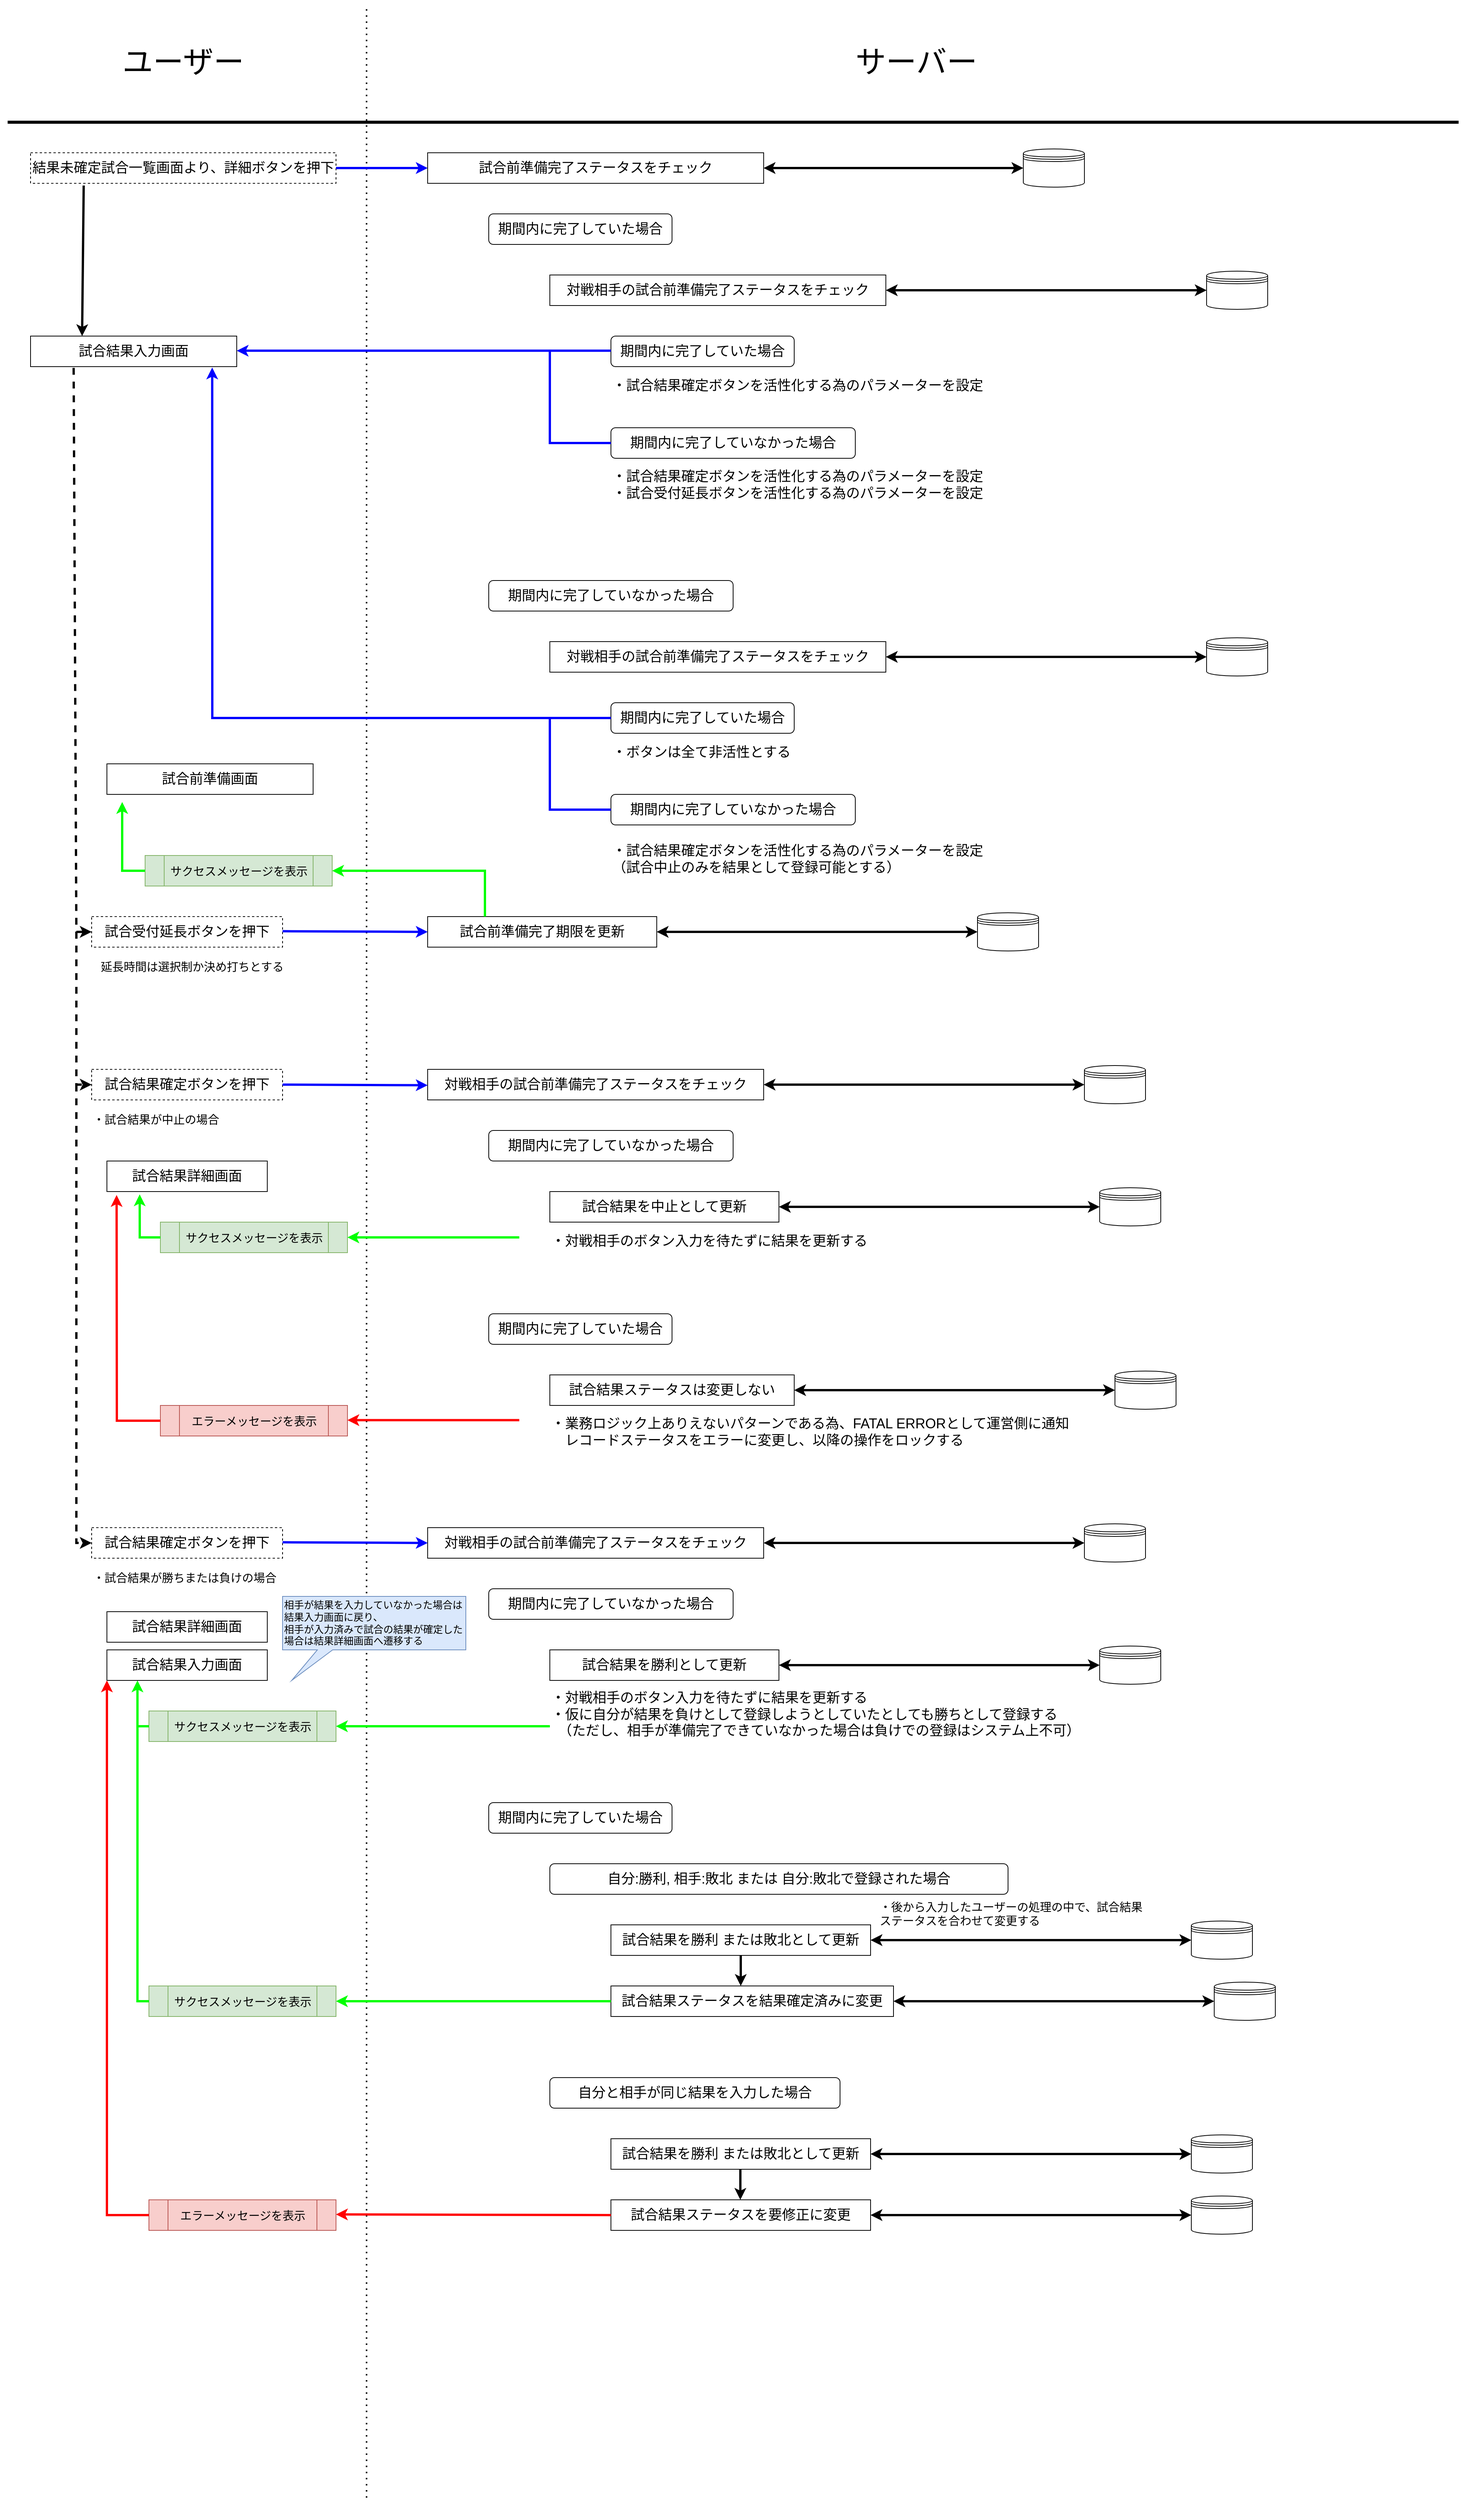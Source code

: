 <mxfile version="20.2.3" type="device"><diagram name="対戦後の結果確定" id="1UEimCJ06rVjTFFncBrc"><mxGraphModel dx="2789" dy="1814" grid="1" gridSize="10" guides="1" tooltips="1" connect="1" arrows="1" fold="1" page="1" pageScale="1" pageWidth="1920" pageHeight="1200" background="none" math="0" shadow="0"><root><mxCell id="irrqL4z2XPsDJClaLvtr-0"/><mxCell id="irrqL4z2XPsDJClaLvtr-1" parent="irrqL4z2XPsDJClaLvtr-0"/><mxCell id="irrqL4z2XPsDJClaLvtr-2" value="" style="endArrow=none;html=1;rounded=0;strokeWidth=4;" parent="irrqL4z2XPsDJClaLvtr-1" edge="1"><mxGeometry width="50" height="50" relative="1" as="geometry"><mxPoint x="10" y="160" as="sourcePoint"/><mxPoint x="1910" y="160" as="targetPoint"/></mxGeometry></mxCell><mxCell id="irrqL4z2XPsDJClaLvtr-3" value="" style="endArrow=none;dashed=1;html=1;dashPattern=1 3;strokeWidth=2;rounded=0;" parent="irrqL4z2XPsDJClaLvtr-1" edge="1"><mxGeometry width="50" height="50" relative="1" as="geometry"><mxPoint x="480" y="3270" as="sourcePoint"/><mxPoint x="480" y="10" as="targetPoint"/></mxGeometry></mxCell><mxCell id="irrqL4z2XPsDJClaLvtr-4" value="ユーザー" style="text;html=1;strokeColor=none;fillColor=none;align=center;verticalAlign=middle;whiteSpace=wrap;rounded=0;fontSize=40;" parent="irrqL4z2XPsDJClaLvtr-1" vertex="1"><mxGeometry width="480" height="160" as="geometry"/></mxCell><mxCell id="irrqL4z2XPsDJClaLvtr-5" value="サーバー" style="text;html=1;strokeColor=none;fillColor=none;align=center;verticalAlign=middle;whiteSpace=wrap;rounded=0;fontSize=40;" parent="irrqL4z2XPsDJClaLvtr-1" vertex="1"><mxGeometry x="480" width="1440" height="160" as="geometry"/></mxCell><mxCell id="_H4MsNo9knVw1HUEr58v-1" value="結果未確定試合一覧画面より、詳細ボタンを押下" style="rounded=0;whiteSpace=wrap;html=1;fontSize=18;dashed=1;" vertex="1" parent="irrqL4z2XPsDJClaLvtr-1"><mxGeometry x="40" y="200" width="400" height="40" as="geometry"/></mxCell><mxCell id="_H4MsNo9knVw1HUEr58v-2" value="" style="endArrow=classic;html=1;rounded=0;fontSize=18;strokeWidth=3;strokeColor=#0000FF;exitX=1;exitY=0.5;exitDx=0;exitDy=0;" edge="1" parent="irrqL4z2XPsDJClaLvtr-1" source="_H4MsNo9knVw1HUEr58v-1"><mxGeometry width="50" height="50" relative="1" as="geometry"><mxPoint x="600" y="410" as="sourcePoint"/><mxPoint x="560" y="220" as="targetPoint"/></mxGeometry></mxCell><mxCell id="_H4MsNo9knVw1HUEr58v-3" value="試合前準備完了ステータスをチェック" style="rounded=0;whiteSpace=wrap;html=1;fontSize=18;" vertex="1" parent="irrqL4z2XPsDJClaLvtr-1"><mxGeometry x="560" y="200" width="440" height="40" as="geometry"/></mxCell><mxCell id="_H4MsNo9knVw1HUEr58v-5" value="期間内に完了していた場合" style="rounded=1;whiteSpace=wrap;html=1;fontSize=18;" vertex="1" parent="irrqL4z2XPsDJClaLvtr-1"><mxGeometry x="640" y="280" width="240" height="40" as="geometry"/></mxCell><mxCell id="_H4MsNo9knVw1HUEr58v-6" value="対戦相手の試合前準備完了ステータスをチェック" style="rounded=0;whiteSpace=wrap;html=1;fontSize=18;" vertex="1" parent="irrqL4z2XPsDJClaLvtr-1"><mxGeometry x="720" y="360" width="440" height="40" as="geometry"/></mxCell><mxCell id="_H4MsNo9knVw1HUEr58v-7" value="期間内に完了していた場合" style="rounded=1;whiteSpace=wrap;html=1;fontSize=18;" vertex="1" parent="irrqL4z2XPsDJClaLvtr-1"><mxGeometry x="800" y="440" width="240" height="40" as="geometry"/></mxCell><mxCell id="_H4MsNo9knVw1HUEr58v-8" value="" style="endArrow=classic;html=1;rounded=0;fontSize=18;strokeColor=#0000FF;strokeWidth=3;" edge="1" parent="irrqL4z2XPsDJClaLvtr-1"><mxGeometry width="50" height="50" relative="1" as="geometry"><mxPoint x="800" y="459.17" as="sourcePoint"/><mxPoint x="310" y="459.17" as="targetPoint"/></mxGeometry></mxCell><mxCell id="_H4MsNo9knVw1HUEr58v-10" value="試合結果入力画面" style="rounded=0;whiteSpace=wrap;html=1;fontSize=18;" vertex="1" parent="irrqL4z2XPsDJClaLvtr-1"><mxGeometry x="40" y="440" width="270" height="40" as="geometry"/></mxCell><mxCell id="_H4MsNo9knVw1HUEr58v-11" value="期間内に完了していなかった場合" style="rounded=1;whiteSpace=wrap;html=1;fontSize=18;" vertex="1" parent="irrqL4z2XPsDJClaLvtr-1"><mxGeometry x="800" y="560" width="320" height="40" as="geometry"/></mxCell><mxCell id="_H4MsNo9knVw1HUEr58v-12" value="・試合結果確定ボタンを活性化する為のパラメーターを設定" style="text;html=1;strokeColor=none;fillColor=none;align=left;verticalAlign=middle;whiteSpace=wrap;rounded=0;fontSize=18;" vertex="1" parent="irrqL4z2XPsDJClaLvtr-1"><mxGeometry x="800" y="490" width="590" height="30" as="geometry"/></mxCell><mxCell id="_H4MsNo9knVw1HUEr58v-13" value="・試合結果確定ボタンを活性化する為のパラメーターを設定&lt;br&gt;・試合受付延長ボタンを活性化する為のパラメーターを設定" style="text;html=1;strokeColor=none;fillColor=none;align=left;verticalAlign=middle;whiteSpace=wrap;rounded=0;fontSize=18;" vertex="1" parent="irrqL4z2XPsDJClaLvtr-1"><mxGeometry x="800" y="620" width="590" height="30" as="geometry"/></mxCell><mxCell id="_H4MsNo9knVw1HUEr58v-15" value="" style="endArrow=none;html=1;rounded=0;fontSize=18;strokeColor=#0000FF;strokeWidth=3;entryX=0;entryY=0.5;entryDx=0;entryDy=0;" edge="1" parent="irrqL4z2XPsDJClaLvtr-1" target="_H4MsNo9knVw1HUEr58v-11"><mxGeometry width="50" height="50" relative="1" as="geometry"><mxPoint x="720" y="460" as="sourcePoint"/><mxPoint x="750" y="650" as="targetPoint"/><Array as="points"><mxPoint x="720" y="580"/></Array></mxGeometry></mxCell><mxCell id="_H4MsNo9knVw1HUEr58v-16" value="試合受付延長ボタンを押下" style="rounded=0;whiteSpace=wrap;html=1;fontSize=18;dashed=1;" vertex="1" parent="irrqL4z2XPsDJClaLvtr-1"><mxGeometry x="120" y="1200" width="250" height="40" as="geometry"/></mxCell><mxCell id="_H4MsNo9knVw1HUEr58v-17" value="" style="endArrow=classic;html=1;rounded=0;fontSize=18;strokeColor=#000000;strokeWidth=3;exitX=0.174;exitY=1.071;exitDx=0;exitDy=0;entryX=0.25;entryY=0;entryDx=0;entryDy=0;exitPerimeter=0;" edge="1" parent="irrqL4z2XPsDJClaLvtr-1" source="_H4MsNo9knVw1HUEr58v-1" target="_H4MsNo9knVw1HUEr58v-10"><mxGeometry width="50" height="50" relative="1" as="geometry"><mxPoint x="680" y="700" as="sourcePoint"/><mxPoint x="730" y="650" as="targetPoint"/></mxGeometry></mxCell><mxCell id="_H4MsNo9knVw1HUEr58v-18" value="試合前準備完了期限を更新" style="rounded=0;whiteSpace=wrap;html=1;fontSize=18;" vertex="1" parent="irrqL4z2XPsDJClaLvtr-1"><mxGeometry x="560" y="1200" width="300" height="40" as="geometry"/></mxCell><mxCell id="_H4MsNo9knVw1HUEr58v-19" value="延長時間は選択制か決め打ちとする" style="text;html=1;strokeColor=none;fillColor=none;align=left;verticalAlign=middle;whiteSpace=wrap;rounded=0;fontSize=15;" vertex="1" parent="irrqL4z2XPsDJClaLvtr-1"><mxGeometry x="130" y="1250" width="250" height="30" as="geometry"/></mxCell><mxCell id="_H4MsNo9knVw1HUEr58v-20" value="" style="endArrow=classic;html=1;rounded=0;fontSize=18;strokeWidth=3;strokeColor=#0000FF;exitX=1;exitY=0.5;exitDx=0;exitDy=0;entryX=0;entryY=0.5;entryDx=0;entryDy=0;" edge="1" parent="irrqL4z2XPsDJClaLvtr-1" target="_H4MsNo9knVw1HUEr58v-18"><mxGeometry width="50" height="50" relative="1" as="geometry"><mxPoint x="370" y="1219.17" as="sourcePoint"/><mxPoint x="490" y="1219.17" as="targetPoint"/></mxGeometry></mxCell><mxCell id="_H4MsNo9knVw1HUEr58v-21" value="期間内に完了していなかった場合" style="rounded=1;whiteSpace=wrap;html=1;fontSize=18;" vertex="1" parent="irrqL4z2XPsDJClaLvtr-1"><mxGeometry x="640" y="760" width="320" height="40" as="geometry"/></mxCell><mxCell id="_H4MsNo9knVw1HUEr58v-22" value="対戦相手の試合前準備完了ステータスをチェック" style="rounded=0;whiteSpace=wrap;html=1;fontSize=18;" vertex="1" parent="irrqL4z2XPsDJClaLvtr-1"><mxGeometry x="720" y="840" width="440" height="40" as="geometry"/></mxCell><mxCell id="_H4MsNo9knVw1HUEr58v-23" value="期間内に完了していた場合" style="rounded=1;whiteSpace=wrap;html=1;fontSize=18;" vertex="1" parent="irrqL4z2XPsDJClaLvtr-1"><mxGeometry x="800" y="920" width="240" height="40" as="geometry"/></mxCell><mxCell id="_H4MsNo9knVw1HUEr58v-24" value="期間内に完了していなかった場合" style="rounded=1;whiteSpace=wrap;html=1;fontSize=18;" vertex="1" parent="irrqL4z2XPsDJClaLvtr-1"><mxGeometry x="800" y="1040" width="320" height="40" as="geometry"/></mxCell><mxCell id="_H4MsNo9knVw1HUEr58v-25" value="" style="endArrow=none;html=1;rounded=0;fontSize=18;strokeColor=#0000FF;strokeWidth=3;entryX=0;entryY=0.5;entryDx=0;entryDy=0;" edge="1" parent="irrqL4z2XPsDJClaLvtr-1" target="_H4MsNo9knVw1HUEr58v-24"><mxGeometry width="50" height="50" relative="1" as="geometry"><mxPoint x="720" y="940" as="sourcePoint"/><mxPoint x="750" y="1130" as="targetPoint"/><Array as="points"><mxPoint x="720" y="1060"/></Array></mxGeometry></mxCell><mxCell id="_H4MsNo9knVw1HUEr58v-26" value="" style="endArrow=classic;html=1;rounded=0;fontSize=15;strokeColor=#0000FF;strokeWidth=3;exitX=0;exitY=0.5;exitDx=0;exitDy=0;entryX=0.881;entryY=1.029;entryDx=0;entryDy=0;entryPerimeter=0;" edge="1" parent="irrqL4z2XPsDJClaLvtr-1" source="_H4MsNo9knVw1HUEr58v-23" target="_H4MsNo9knVw1HUEr58v-10"><mxGeometry width="50" height="50" relative="1" as="geometry"><mxPoint x="680" y="800" as="sourcePoint"/><mxPoint x="730" y="750" as="targetPoint"/><Array as="points"><mxPoint x="278" y="940"/></Array></mxGeometry></mxCell><mxCell id="_H4MsNo9knVw1HUEr58v-27" value="・ボタンは全て非活性とする" style="text;html=1;strokeColor=none;fillColor=none;align=left;verticalAlign=middle;whiteSpace=wrap;rounded=0;fontSize=18;" vertex="1" parent="irrqL4z2XPsDJClaLvtr-1"><mxGeometry x="800" y="970" width="590" height="30" as="geometry"/></mxCell><mxCell id="_H4MsNo9knVw1HUEr58v-28" value="・試合結果確定ボタンを活性化する為のパラメーターを設定&lt;br&gt;（試合中止のみを結果として登録可能とする）" style="text;html=1;strokeColor=none;fillColor=none;align=left;verticalAlign=middle;whiteSpace=wrap;rounded=0;fontSize=18;" vertex="1" parent="irrqL4z2XPsDJClaLvtr-1"><mxGeometry x="800" y="1110" width="590" height="30" as="geometry"/></mxCell><mxCell id="_H4MsNo9knVw1HUEr58v-29" value="" style="endArrow=classic;html=1;rounded=0;fontSize=15;strokeColor=#000000;strokeWidth=3;dashed=1;entryX=0;entryY=0.5;entryDx=0;entryDy=0;exitX=0.209;exitY=1.042;exitDx=0;exitDy=0;exitPerimeter=0;" edge="1" parent="irrqL4z2XPsDJClaLvtr-1" source="_H4MsNo9knVw1HUEr58v-10" target="_H4MsNo9knVw1HUEr58v-16"><mxGeometry width="50" height="50" relative="1" as="geometry"><mxPoint x="80" y="480" as="sourcePoint"/><mxPoint x="80" y="1200" as="targetPoint"/><Array as="points"><mxPoint x="100" y="1220"/></Array></mxGeometry></mxCell><mxCell id="_H4MsNo9knVw1HUEr58v-31" value="サクセスメッセージを表示" style="shape=process;whiteSpace=wrap;html=1;backgroundOutline=1;fontSize=15;fillColor=#d5e8d4;strokeColor=#82b366;" vertex="1" parent="irrqL4z2XPsDJClaLvtr-1"><mxGeometry x="190" y="1120" width="245" height="40" as="geometry"/></mxCell><mxCell id="_H4MsNo9knVw1HUEr58v-32" value="" style="endArrow=classic;html=1;rounded=0;fontSize=15;strokeColor=#00FF00;strokeWidth=3;exitX=0.25;exitY=0;exitDx=0;exitDy=0;entryX=1;entryY=0.5;entryDx=0;entryDy=0;" edge="1" parent="irrqL4z2XPsDJClaLvtr-1" source="_H4MsNo9knVw1HUEr58v-18" target="_H4MsNo9knVw1HUEr58v-31"><mxGeometry width="50" height="50" relative="1" as="geometry"><mxPoint x="560" y="1090" as="sourcePoint"/><mxPoint x="610" y="1040" as="targetPoint"/><Array as="points"><mxPoint x="635" y="1140"/></Array></mxGeometry></mxCell><mxCell id="_H4MsNo9knVw1HUEr58v-33" value="" style="endArrow=classic;html=1;rounded=0;fontSize=15;strokeColor=#00FF00;strokeWidth=3;exitX=0;exitY=0.5;exitDx=0;exitDy=0;" edge="1" parent="irrqL4z2XPsDJClaLvtr-1" source="_H4MsNo9knVw1HUEr58v-31"><mxGeometry width="50" height="50" relative="1" as="geometry"><mxPoint x="440" y="1030" as="sourcePoint"/><mxPoint x="160" y="1050" as="targetPoint"/><Array as="points"><mxPoint x="160" y="1140"/></Array></mxGeometry></mxCell><mxCell id="_H4MsNo9knVw1HUEr58v-34" value="試合前準備画面" style="rounded=0;whiteSpace=wrap;html=1;fontSize=18;" vertex="1" parent="irrqL4z2XPsDJClaLvtr-1"><mxGeometry x="140" y="1000" width="270" height="40" as="geometry"/></mxCell><mxCell id="_H4MsNo9knVw1HUEr58v-35" value="試合結果確定ボタンを押下" style="rounded=0;whiteSpace=wrap;html=1;fontSize=18;dashed=1;" vertex="1" parent="irrqL4z2XPsDJClaLvtr-1"><mxGeometry x="120" y="1400" width="250" height="40" as="geometry"/></mxCell><mxCell id="_H4MsNo9knVw1HUEr58v-37" value="・試合結果が中止の場合" style="text;html=1;strokeColor=none;fillColor=none;align=left;verticalAlign=middle;whiteSpace=wrap;rounded=0;fontSize=15;" vertex="1" parent="irrqL4z2XPsDJClaLvtr-1"><mxGeometry x="120" y="1450" width="290" height="30" as="geometry"/></mxCell><mxCell id="_H4MsNo9knVw1HUEr58v-38" value="対戦相手の試合前準備完了ステータスをチェック" style="rounded=0;whiteSpace=wrap;html=1;fontSize=18;" vertex="1" parent="irrqL4z2XPsDJClaLvtr-1"><mxGeometry x="560" y="1400" width="440" height="40" as="geometry"/></mxCell><mxCell id="_H4MsNo9knVw1HUEr58v-39" value="期間内に完了していなかった場合" style="rounded=1;whiteSpace=wrap;html=1;fontSize=18;" vertex="1" parent="irrqL4z2XPsDJClaLvtr-1"><mxGeometry x="640" y="1480" width="320" height="40" as="geometry"/></mxCell><mxCell id="_H4MsNo9knVw1HUEr58v-40" value="試合結果を中止として更新" style="rounded=0;whiteSpace=wrap;html=1;fontSize=18;" vertex="1" parent="irrqL4z2XPsDJClaLvtr-1"><mxGeometry x="720" y="1560" width="300" height="40" as="geometry"/></mxCell><mxCell id="_H4MsNo9knVw1HUEr58v-41" value="・対戦相手のボタン入力を待たずに結果を更新する" style="text;html=1;strokeColor=none;fillColor=none;align=left;verticalAlign=middle;whiteSpace=wrap;rounded=0;fontSize=18;" vertex="1" parent="irrqL4z2XPsDJClaLvtr-1"><mxGeometry x="720" y="1610" width="440" height="30" as="geometry"/></mxCell><mxCell id="_H4MsNo9knVw1HUEr58v-42" value="期間内に完了していた場合" style="rounded=1;whiteSpace=wrap;html=1;fontSize=18;" vertex="1" parent="irrqL4z2XPsDJClaLvtr-1"><mxGeometry x="640" y="1720" width="240" height="40" as="geometry"/></mxCell><mxCell id="_H4MsNo9knVw1HUEr58v-43" value="試合結果ステータスは変更しない" style="rounded=0;whiteSpace=wrap;html=1;fontSize=18;" vertex="1" parent="irrqL4z2XPsDJClaLvtr-1"><mxGeometry x="720" y="1800" width="320" height="40" as="geometry"/></mxCell><mxCell id="_H4MsNo9knVw1HUEr58v-44" value="・業務ロジック上ありえないパターンである為、FATAL ERRORとして運営側に通知&lt;br&gt;　レコードステータスをエラーに変更し、以降の操作をロックする" style="text;html=1;strokeColor=none;fillColor=none;align=left;verticalAlign=middle;whiteSpace=wrap;rounded=0;fontSize=18;" vertex="1" parent="irrqL4z2XPsDJClaLvtr-1"><mxGeometry x="720" y="1860" width="830" height="30" as="geometry"/></mxCell><mxCell id="_H4MsNo9knVw1HUEr58v-46" value="サクセスメッセージを表示" style="shape=process;whiteSpace=wrap;html=1;backgroundOutline=1;fontSize=15;fillColor=#d5e8d4;strokeColor=#82b366;" vertex="1" parent="irrqL4z2XPsDJClaLvtr-1"><mxGeometry x="210" y="1600" width="245" height="40" as="geometry"/></mxCell><mxCell id="_H4MsNo9knVw1HUEr58v-47" value="" style="endArrow=classic;html=1;rounded=0;fontSize=15;strokeColor=#00FF00;strokeWidth=3;entryX=1;entryY=0.5;entryDx=0;entryDy=0;" edge="1" parent="irrqL4z2XPsDJClaLvtr-1" target="_H4MsNo9knVw1HUEr58v-46"><mxGeometry width="50" height="50" relative="1" as="geometry"><mxPoint x="680" y="1620" as="sourcePoint"/><mxPoint x="610" y="1715" as="targetPoint"/></mxGeometry></mxCell><mxCell id="_H4MsNo9knVw1HUEr58v-48" value="" style="endArrow=classic;html=1;rounded=0;fontSize=15;strokeColor=#00FF00;strokeWidth=3;exitX=0;exitY=0.5;exitDx=0;exitDy=0;entryX=0.159;entryY=1.092;entryDx=0;entryDy=0;entryPerimeter=0;" edge="1" parent="irrqL4z2XPsDJClaLvtr-1" source="_H4MsNo9knVw1HUEr58v-46"><mxGeometry width="50" height="50" relative="1" as="geometry"><mxPoint x="390" y="1500" as="sourcePoint"/><mxPoint x="182.93" y="1563.68" as="targetPoint"/><Array as="points"><mxPoint x="183" y="1620"/></Array></mxGeometry></mxCell><mxCell id="_H4MsNo9knVw1HUEr58v-49" value="" style="endArrow=classic;html=1;rounded=0;fontSize=18;strokeWidth=3;strokeColor=#0000FF;exitX=1;exitY=0.5;exitDx=0;exitDy=0;entryX=0;entryY=0.5;entryDx=0;entryDy=0;" edge="1" parent="irrqL4z2XPsDJClaLvtr-1"><mxGeometry width="50" height="50" relative="1" as="geometry"><mxPoint x="370" y="1420" as="sourcePoint"/><mxPoint x="560.0" y="1420.83" as="targetPoint"/></mxGeometry></mxCell><mxCell id="_H4MsNo9knVw1HUEr58v-50" value="エラーメッセージを表示" style="shape=process;whiteSpace=wrap;html=1;backgroundOutline=1;fontSize=15;fillColor=#f8cecc;strokeColor=#b85450;" vertex="1" parent="irrqL4z2XPsDJClaLvtr-1"><mxGeometry x="210" y="1840" width="245" height="40" as="geometry"/></mxCell><mxCell id="_H4MsNo9knVw1HUEr58v-52" value="" style="endArrow=classic;html=1;rounded=0;fontSize=15;strokeColor=#FF0000;strokeWidth=3;entryX=1;entryY=0.5;entryDx=0;entryDy=0;" edge="1" parent="irrqL4z2XPsDJClaLvtr-1"><mxGeometry width="50" height="50" relative="1" as="geometry"><mxPoint x="680" y="1859.23" as="sourcePoint"/><mxPoint x="455.0" y="1859.23" as="targetPoint"/></mxGeometry></mxCell><mxCell id="_H4MsNo9knVw1HUEr58v-53" value="" style="endArrow=classic;html=1;rounded=0;fontSize=15;strokeColor=#FF0000;strokeWidth=3;exitX=0;exitY=0.5;exitDx=0;exitDy=0;entryX=0.047;entryY=1.113;entryDx=0;entryDy=0;entryPerimeter=0;" edge="1" parent="irrqL4z2XPsDJClaLvtr-1" source="_H4MsNo9knVw1HUEr58v-50"><mxGeometry width="50" height="50" relative="1" as="geometry"><mxPoint x="490" y="1590" as="sourcePoint"/><mxPoint x="152.69" y="1564.52" as="targetPoint"/><Array as="points"><mxPoint x="153" y="1860"/></Array></mxGeometry></mxCell><mxCell id="_H4MsNo9knVw1HUEr58v-54" value="" style="endArrow=classic;html=1;rounded=0;fontSize=15;strokeColor=#000000;strokeWidth=3;entryX=0;entryY=0.5;entryDx=0;entryDy=0;dashed=1;" edge="1" parent="irrqL4z2XPsDJClaLvtr-1" target="_H4MsNo9knVw1HUEr58v-35"><mxGeometry width="50" height="50" relative="1" as="geometry"><mxPoint x="100" y="1220" as="sourcePoint"/><mxPoint x="520" y="1270" as="targetPoint"/><Array as="points"><mxPoint x="100" y="1420"/></Array></mxGeometry></mxCell><mxCell id="_H4MsNo9knVw1HUEr58v-55" value="試合結果確定ボタンを押下" style="rounded=0;whiteSpace=wrap;html=1;fontSize=18;dashed=1;" vertex="1" parent="irrqL4z2XPsDJClaLvtr-1"><mxGeometry x="120" y="2000" width="250" height="40" as="geometry"/></mxCell><mxCell id="_H4MsNo9knVw1HUEr58v-56" value="" style="endArrow=classic;html=1;rounded=0;dashed=1;fontSize=15;strokeColor=#000000;strokeWidth=3;entryX=0;entryY=0.5;entryDx=0;entryDy=0;" edge="1" parent="irrqL4z2XPsDJClaLvtr-1" target="_H4MsNo9knVw1HUEr58v-55"><mxGeometry width="50" height="50" relative="1" as="geometry"><mxPoint x="100" y="1420" as="sourcePoint"/><mxPoint x="570" y="1670" as="targetPoint"/><Array as="points"><mxPoint x="100" y="2020"/></Array></mxGeometry></mxCell><mxCell id="_H4MsNo9knVw1HUEr58v-57" value="・試合結果が勝ちまたは負けの場合" style="text;html=1;strokeColor=none;fillColor=none;align=left;verticalAlign=middle;whiteSpace=wrap;rounded=0;fontSize=15;" vertex="1" parent="irrqL4z2XPsDJClaLvtr-1"><mxGeometry x="120" y="2050" width="290" height="30" as="geometry"/></mxCell><mxCell id="_H4MsNo9knVw1HUEr58v-58" value="" style="endArrow=classic;html=1;rounded=0;fontSize=18;strokeWidth=3;strokeColor=#0000FF;exitX=1;exitY=0.5;exitDx=0;exitDy=0;entryX=0;entryY=0.5;entryDx=0;entryDy=0;" edge="1" parent="irrqL4z2XPsDJClaLvtr-1"><mxGeometry width="50" height="50" relative="1" as="geometry"><mxPoint x="370" y="2019.17" as="sourcePoint"/><mxPoint x="560.0" y="2020" as="targetPoint"/></mxGeometry></mxCell><mxCell id="_H4MsNo9knVw1HUEr58v-59" value="対戦相手の試合前準備完了ステータスをチェック" style="rounded=0;whiteSpace=wrap;html=1;fontSize=18;" vertex="1" parent="irrqL4z2XPsDJClaLvtr-1"><mxGeometry x="560" y="2000" width="440" height="40" as="geometry"/></mxCell><mxCell id="_H4MsNo9knVw1HUEr58v-60" value="期間内に完了していなかった場合" style="rounded=1;whiteSpace=wrap;html=1;fontSize=18;" vertex="1" parent="irrqL4z2XPsDJClaLvtr-1"><mxGeometry x="640" y="2080" width="320" height="40" as="geometry"/></mxCell><mxCell id="_H4MsNo9knVw1HUEr58v-61" value="試合結果を勝利として更新" style="rounded=0;whiteSpace=wrap;html=1;fontSize=18;" vertex="1" parent="irrqL4z2XPsDJClaLvtr-1"><mxGeometry x="720" y="2160" width="300" height="40" as="geometry"/></mxCell><mxCell id="_H4MsNo9knVw1HUEr58v-62" value="・対戦相手のボタン入力を待たずに結果を更新する&lt;br&gt;・仮に自分が結果を負けとして登録しようとしていたとしても勝ちとして登録する&lt;br&gt;　（ただし、相手が準備完了できていなかった場合は負けでの登録はシステム上不可）" style="text;html=1;strokeColor=none;fillColor=none;align=left;verticalAlign=middle;whiteSpace=wrap;rounded=0;fontSize=18;" vertex="1" parent="irrqL4z2XPsDJClaLvtr-1"><mxGeometry x="720" y="2230" width="740" height="30" as="geometry"/></mxCell><mxCell id="_H4MsNo9knVw1HUEr58v-63" value="期間内に完了していた場合" style="rounded=1;whiteSpace=wrap;html=1;fontSize=18;" vertex="1" parent="irrqL4z2XPsDJClaLvtr-1"><mxGeometry x="640" y="2360" width="240" height="40" as="geometry"/></mxCell><mxCell id="_H4MsNo9knVw1HUEr58v-64" value="試合結果詳細画面" style="rounded=0;whiteSpace=wrap;html=1;fontSize=18;" vertex="1" parent="irrqL4z2XPsDJClaLvtr-1"><mxGeometry x="140" y="2110" width="210" height="40" as="geometry"/></mxCell><mxCell id="_H4MsNo9knVw1HUEr58v-65" value="サクセスメッセージを表示" style="shape=process;whiteSpace=wrap;html=1;backgroundOutline=1;fontSize=15;fillColor=#d5e8d4;strokeColor=#82b366;" vertex="1" parent="irrqL4z2XPsDJClaLvtr-1"><mxGeometry x="195" y="2240" width="245" height="40" as="geometry"/></mxCell><mxCell id="_H4MsNo9knVw1HUEr58v-66" value="" style="endArrow=classic;html=1;rounded=0;fontSize=15;strokeColor=#00FF00;strokeWidth=3;entryX=1;entryY=0.5;entryDx=0;entryDy=0;exitX=0;exitY=1;exitDx=0;exitDy=0;" edge="1" parent="irrqL4z2XPsDJClaLvtr-1" target="_H4MsNo9knVw1HUEr58v-65" source="_H4MsNo9knVw1HUEr58v-62"><mxGeometry width="50" height="50" relative="1" as="geometry"><mxPoint x="720" y="2266" as="sourcePoint"/><mxPoint x="667.07" y="2361.32" as="targetPoint"/></mxGeometry></mxCell><mxCell id="_H4MsNo9knVw1HUEr58v-68" value="" style="endArrow=classic;html=1;rounded=0;fontSize=15;strokeColor=#00FF00;strokeWidth=3;exitX=0;exitY=0.5;exitDx=0;exitDy=0;" edge="1" parent="irrqL4z2XPsDJClaLvtr-1" source="_H4MsNo9knVw1HUEr58v-65"><mxGeometry width="50" height="50" relative="1" as="geometry"><mxPoint x="440" y="2230" as="sourcePoint"/><mxPoint x="180" y="2200" as="targetPoint"/><Array as="points"><mxPoint x="180" y="2260"/></Array></mxGeometry></mxCell><mxCell id="_H4MsNo9knVw1HUEr58v-69" value="試合結果詳細画面" style="rounded=0;whiteSpace=wrap;html=1;fontSize=18;" vertex="1" parent="irrqL4z2XPsDJClaLvtr-1"><mxGeometry x="140" y="1520" width="210" height="40" as="geometry"/></mxCell><mxCell id="_H4MsNo9knVw1HUEr58v-70" value="自分:勝利, 相手:敗北 または 自分:敗北で登録された場合" style="rounded=1;whiteSpace=wrap;html=1;fontSize=18;" vertex="1" parent="irrqL4z2XPsDJClaLvtr-1"><mxGeometry x="720" y="2440" width="600" height="40" as="geometry"/></mxCell><mxCell id="_H4MsNo9knVw1HUEr58v-71" value="試合結果を勝利 または敗北として更新" style="rounded=0;whiteSpace=wrap;html=1;fontSize=18;" vertex="1" parent="irrqL4z2XPsDJClaLvtr-1"><mxGeometry x="800" y="2520" width="340" height="40" as="geometry"/></mxCell><mxCell id="_H4MsNo9knVw1HUEr58v-72" value="試合結果ステータスを結果確定済みに変更" style="rounded=0;whiteSpace=wrap;html=1;fontSize=18;" vertex="1" parent="irrqL4z2XPsDJClaLvtr-1"><mxGeometry x="800" y="2600" width="370" height="40" as="geometry"/></mxCell><mxCell id="_H4MsNo9knVw1HUEr58v-73" value="・後から入力したユーザーの処理の中で、試合結果ステータスを合わせて変更する" style="text;html=1;strokeColor=none;fillColor=none;align=left;verticalAlign=middle;whiteSpace=wrap;rounded=0;fontSize=15;" vertex="1" parent="irrqL4z2XPsDJClaLvtr-1"><mxGeometry x="1150" y="2490" width="360" height="30" as="geometry"/></mxCell><mxCell id="_H4MsNo9knVw1HUEr58v-74" value="" style="endArrow=classic;html=1;rounded=0;fontSize=15;strokeColor=#000000;strokeWidth=3;exitX=0.5;exitY=1;exitDx=0;exitDy=0;" edge="1" parent="irrqL4z2XPsDJClaLvtr-1" source="_H4MsNo9knVw1HUEr58v-71"><mxGeometry width="50" height="50" relative="1" as="geometry"><mxPoint x="950" y="2620" as="sourcePoint"/><mxPoint x="970" y="2600" as="targetPoint"/></mxGeometry></mxCell><mxCell id="_H4MsNo9knVw1HUEr58v-75" value="サクセスメッセージを表示" style="shape=process;whiteSpace=wrap;html=1;backgroundOutline=1;fontSize=15;fillColor=#d5e8d4;strokeColor=#82b366;" vertex="1" parent="irrqL4z2XPsDJClaLvtr-1"><mxGeometry x="195" y="2600" width="245" height="40" as="geometry"/></mxCell><mxCell id="_H4MsNo9knVw1HUEr58v-76" value="" style="endArrow=classic;html=1;rounded=0;fontSize=15;strokeColor=#00FF00;strokeWidth=3;entryX=1;entryY=0.5;entryDx=0;entryDy=0;exitX=0;exitY=0.5;exitDx=0;exitDy=0;" edge="1" parent="irrqL4z2XPsDJClaLvtr-1" target="_H4MsNo9knVw1HUEr58v-75" source="_H4MsNo9knVw1HUEr58v-72"><mxGeometry width="50" height="50" relative="1" as="geometry"><mxPoint x="720.0" y="2620" as="sourcePoint"/><mxPoint x="667.07" y="2721.32" as="targetPoint"/></mxGeometry></mxCell><mxCell id="_H4MsNo9knVw1HUEr58v-77" value="" style="endArrow=none;html=1;rounded=0;fontSize=15;strokeColor=#00FF00;strokeWidth=3;exitX=0;exitY=0.5;exitDx=0;exitDy=0;" edge="1" parent="irrqL4z2XPsDJClaLvtr-1" source="_H4MsNo9knVw1HUEr58v-75"><mxGeometry width="50" height="50" relative="1" as="geometry"><mxPoint x="530" y="2500" as="sourcePoint"/><mxPoint x="180" y="2260" as="targetPoint"/><Array as="points"><mxPoint x="180" y="2620"/></Array></mxGeometry></mxCell><mxCell id="_H4MsNo9knVw1HUEr58v-78" value="自分と相手が同じ結果を入力した場合" style="rounded=1;whiteSpace=wrap;html=1;fontSize=18;" vertex="1" parent="irrqL4z2XPsDJClaLvtr-1"><mxGeometry x="720" y="2720" width="380" height="40" as="geometry"/></mxCell><mxCell id="_H4MsNo9knVw1HUEr58v-79" value="試合結果入力画面" style="rounded=0;whiteSpace=wrap;html=1;fontSize=18;" vertex="1" parent="irrqL4z2XPsDJClaLvtr-1"><mxGeometry x="140" y="2160" width="210" height="40" as="geometry"/></mxCell><mxCell id="_H4MsNo9knVw1HUEr58v-80" value="相手が結果を入力していなかった場合は結果入力画面に戻り、&lt;br&gt;相手が入力済みで試合の結果が確定した場合は結果詳細画面へ遷移する" style="shape=callout;whiteSpace=wrap;html=1;perimeter=calloutPerimeter;fontSize=13;size=40;position=0.19;position2=0.05;fillColor=#dae8fc;strokeColor=#6c8ebf;align=left;" vertex="1" parent="irrqL4z2XPsDJClaLvtr-1"><mxGeometry x="370" y="2090" width="240" height="110" as="geometry"/></mxCell><mxCell id="_H4MsNo9knVw1HUEr58v-81" value="試合結果を勝利 または敗北として更新" style="rounded=0;whiteSpace=wrap;html=1;fontSize=18;" vertex="1" parent="irrqL4z2XPsDJClaLvtr-1"><mxGeometry x="800" y="2800" width="340" height="40" as="geometry"/></mxCell><mxCell id="_H4MsNo9knVw1HUEr58v-82" value="試合結果ステータスを要修正に変更" style="rounded=0;whiteSpace=wrap;html=1;fontSize=18;" vertex="1" parent="irrqL4z2XPsDJClaLvtr-1"><mxGeometry x="800" y="2880" width="340" height="40" as="geometry"/></mxCell><mxCell id="_H4MsNo9knVw1HUEr58v-83" value="" style="endArrow=classic;html=1;rounded=0;fontSize=15;strokeColor=#000000;strokeWidth=3;exitX=0.5;exitY=1;exitDx=0;exitDy=0;entryX=0.5;entryY=0;entryDx=0;entryDy=0;" edge="1" parent="irrqL4z2XPsDJClaLvtr-1"><mxGeometry width="50" height="50" relative="1" as="geometry"><mxPoint x="969.47" y="2840" as="sourcePoint"/><mxPoint x="969.47" y="2880" as="targetPoint"/></mxGeometry></mxCell><mxCell id="_H4MsNo9knVw1HUEr58v-84" value="エラーメッセージを表示" style="shape=process;whiteSpace=wrap;html=1;backgroundOutline=1;fontSize=15;fillColor=#f8cecc;strokeColor=#b85450;" vertex="1" parent="irrqL4z2XPsDJClaLvtr-1"><mxGeometry x="195" y="2880" width="245" height="40" as="geometry"/></mxCell><mxCell id="_H4MsNo9knVw1HUEr58v-85" value="" style="endArrow=classic;html=1;rounded=0;fontSize=15;strokeColor=#FF0000;strokeWidth=3;entryX=1;entryY=0.5;entryDx=0;entryDy=0;exitX=0;exitY=0.5;exitDx=0;exitDy=0;" edge="1" parent="irrqL4z2XPsDJClaLvtr-1" source="_H4MsNo9knVw1HUEr58v-82"><mxGeometry width="50" height="50" relative="1" as="geometry"><mxPoint x="665" y="2899.09" as="sourcePoint"/><mxPoint x="440" y="2899.09" as="targetPoint"/></mxGeometry></mxCell><mxCell id="_H4MsNo9knVw1HUEr58v-86" value="" style="endArrow=classic;html=1;rounded=0;fontSize=13;strokeColor=#FF0000;strokeWidth=3;exitX=0;exitY=0.5;exitDx=0;exitDy=0;entryX=0;entryY=1;entryDx=0;entryDy=0;" edge="1" parent="irrqL4z2XPsDJClaLvtr-1" source="_H4MsNo9knVw1HUEr58v-84" target="_H4MsNo9knVw1HUEr58v-79"><mxGeometry width="50" height="50" relative="1" as="geometry"><mxPoint x="740" y="2420" as="sourcePoint"/><mxPoint x="790" y="2370" as="targetPoint"/><Array as="points"><mxPoint x="140" y="2900"/></Array></mxGeometry></mxCell><mxCell id="_H4MsNo9knVw1HUEr58v-87" value="" style="shape=datastore;whiteSpace=wrap;html=1;fontSize=13;" vertex="1" parent="irrqL4z2XPsDJClaLvtr-1"><mxGeometry x="1340" y="195" width="80" height="50" as="geometry"/></mxCell><mxCell id="_H4MsNo9knVw1HUEr58v-88" value="" style="endArrow=classic;startArrow=classic;html=1;rounded=0;fontSize=13;strokeColor=#000000;strokeWidth=3;entryX=0;entryY=0.5;entryDx=0;entryDy=0;exitX=1;exitY=0.5;exitDx=0;exitDy=0;" edge="1" parent="irrqL4z2XPsDJClaLvtr-1" source="_H4MsNo9knVw1HUEr58v-3" target="_H4MsNo9knVw1HUEr58v-87"><mxGeometry width="50" height="50" relative="1" as="geometry"><mxPoint x="1140" y="225" as="sourcePoint"/><mxPoint x="1410" y="220" as="targetPoint"/></mxGeometry></mxCell><mxCell id="_H4MsNo9knVw1HUEr58v-89" value="" style="shape=datastore;whiteSpace=wrap;html=1;fontSize=13;" vertex="1" parent="irrqL4z2XPsDJClaLvtr-1"><mxGeometry x="1580" y="355" width="80" height="50" as="geometry"/></mxCell><mxCell id="_H4MsNo9knVw1HUEr58v-90" value="" style="endArrow=classic;startArrow=classic;html=1;rounded=0;fontSize=13;strokeColor=#000000;strokeWidth=3;entryX=0;entryY=0.5;entryDx=0;entryDy=0;" edge="1" parent="irrqL4z2XPsDJClaLvtr-1" target="_H4MsNo9knVw1HUEr58v-89"><mxGeometry width="50" height="50" relative="1" as="geometry"><mxPoint x="1160" y="380" as="sourcePoint"/><mxPoint x="1430" y="375" as="targetPoint"/></mxGeometry></mxCell><mxCell id="_H4MsNo9knVw1HUEr58v-91" value="" style="shape=datastore;whiteSpace=wrap;html=1;fontSize=13;" vertex="1" parent="irrqL4z2XPsDJClaLvtr-1"><mxGeometry x="1580" y="835" width="80" height="50" as="geometry"/></mxCell><mxCell id="_H4MsNo9knVw1HUEr58v-92" value="" style="endArrow=classic;startArrow=classic;html=1;rounded=0;fontSize=13;strokeColor=#000000;strokeWidth=3;entryX=0;entryY=0.5;entryDx=0;entryDy=0;" edge="1" parent="irrqL4z2XPsDJClaLvtr-1" target="_H4MsNo9knVw1HUEr58v-91"><mxGeometry width="50" height="50" relative="1" as="geometry"><mxPoint x="1160" y="860" as="sourcePoint"/><mxPoint x="1430" y="855" as="targetPoint"/></mxGeometry></mxCell><mxCell id="_H4MsNo9knVw1HUEr58v-93" value="" style="shape=datastore;whiteSpace=wrap;html=1;fontSize=13;" vertex="1" parent="irrqL4z2XPsDJClaLvtr-1"><mxGeometry x="1280" y="1195" width="80" height="50" as="geometry"/></mxCell><mxCell id="_H4MsNo9knVw1HUEr58v-94" value="" style="endArrow=classic;startArrow=classic;html=1;rounded=0;fontSize=13;strokeColor=#000000;strokeWidth=3;entryX=0;entryY=0.5;entryDx=0;entryDy=0;" edge="1" parent="irrqL4z2XPsDJClaLvtr-1" target="_H4MsNo9knVw1HUEr58v-93"><mxGeometry width="50" height="50" relative="1" as="geometry"><mxPoint x="860" y="1220" as="sourcePoint"/><mxPoint x="1130" y="1215" as="targetPoint"/></mxGeometry></mxCell><mxCell id="_H4MsNo9knVw1HUEr58v-95" value="" style="shape=datastore;whiteSpace=wrap;html=1;fontSize=13;" vertex="1" parent="irrqL4z2XPsDJClaLvtr-1"><mxGeometry x="1420" y="1395" width="80" height="50" as="geometry"/></mxCell><mxCell id="_H4MsNo9knVw1HUEr58v-96" value="" style="endArrow=classic;startArrow=classic;html=1;rounded=0;fontSize=13;strokeColor=#000000;strokeWidth=3;entryX=0;entryY=0.5;entryDx=0;entryDy=0;" edge="1" parent="irrqL4z2XPsDJClaLvtr-1" target="_H4MsNo9knVw1HUEr58v-95"><mxGeometry width="50" height="50" relative="1" as="geometry"><mxPoint x="1000" y="1420" as="sourcePoint"/><mxPoint x="1270" y="1415" as="targetPoint"/></mxGeometry></mxCell><mxCell id="_H4MsNo9knVw1HUEr58v-97" value="" style="shape=datastore;whiteSpace=wrap;html=1;fontSize=13;" vertex="1" parent="irrqL4z2XPsDJClaLvtr-1"><mxGeometry x="1440" y="1555" width="80" height="50" as="geometry"/></mxCell><mxCell id="_H4MsNo9knVw1HUEr58v-98" value="" style="endArrow=classic;startArrow=classic;html=1;rounded=0;fontSize=13;strokeColor=#000000;strokeWidth=3;entryX=0;entryY=0.5;entryDx=0;entryDy=0;" edge="1" parent="irrqL4z2XPsDJClaLvtr-1" target="_H4MsNo9knVw1HUEr58v-97"><mxGeometry width="50" height="50" relative="1" as="geometry"><mxPoint x="1020" y="1580" as="sourcePoint"/><mxPoint x="1290" y="1575" as="targetPoint"/></mxGeometry></mxCell><mxCell id="_H4MsNo9knVw1HUEr58v-99" value="" style="shape=datastore;whiteSpace=wrap;html=1;fontSize=13;" vertex="1" parent="irrqL4z2XPsDJClaLvtr-1"><mxGeometry x="1460" y="1795" width="80" height="50" as="geometry"/></mxCell><mxCell id="_H4MsNo9knVw1HUEr58v-100" value="" style="endArrow=classic;startArrow=classic;html=1;rounded=0;fontSize=13;strokeColor=#000000;strokeWidth=3;entryX=0;entryY=0.5;entryDx=0;entryDy=0;" edge="1" parent="irrqL4z2XPsDJClaLvtr-1" target="_H4MsNo9knVw1HUEr58v-99"><mxGeometry width="50" height="50" relative="1" as="geometry"><mxPoint x="1040" y="1820" as="sourcePoint"/><mxPoint x="1310" y="1815" as="targetPoint"/></mxGeometry></mxCell><mxCell id="_H4MsNo9knVw1HUEr58v-101" value="" style="shape=datastore;whiteSpace=wrap;html=1;fontSize=13;" vertex="1" parent="irrqL4z2XPsDJClaLvtr-1"><mxGeometry x="1420" y="1995" width="80" height="50" as="geometry"/></mxCell><mxCell id="_H4MsNo9knVw1HUEr58v-102" value="" style="endArrow=classic;startArrow=classic;html=1;rounded=0;fontSize=13;strokeColor=#000000;strokeWidth=3;entryX=0;entryY=0.5;entryDx=0;entryDy=0;" edge="1" parent="irrqL4z2XPsDJClaLvtr-1" target="_H4MsNo9knVw1HUEr58v-101"><mxGeometry width="50" height="50" relative="1" as="geometry"><mxPoint x="1000" y="2020" as="sourcePoint"/><mxPoint x="1270" y="2015" as="targetPoint"/></mxGeometry></mxCell><mxCell id="_H4MsNo9knVw1HUEr58v-103" value="" style="shape=datastore;whiteSpace=wrap;html=1;fontSize=13;" vertex="1" parent="irrqL4z2XPsDJClaLvtr-1"><mxGeometry x="1440" y="2155" width="80" height="50" as="geometry"/></mxCell><mxCell id="_H4MsNo9knVw1HUEr58v-104" value="" style="endArrow=classic;startArrow=classic;html=1;rounded=0;fontSize=13;strokeColor=#000000;strokeWidth=3;entryX=0;entryY=0.5;entryDx=0;entryDy=0;" edge="1" parent="irrqL4z2XPsDJClaLvtr-1" target="_H4MsNo9knVw1HUEr58v-103"><mxGeometry width="50" height="50" relative="1" as="geometry"><mxPoint x="1020" y="2180" as="sourcePoint"/><mxPoint x="1290" y="2175" as="targetPoint"/></mxGeometry></mxCell><mxCell id="_H4MsNo9knVw1HUEr58v-105" value="" style="shape=datastore;whiteSpace=wrap;html=1;fontSize=13;" vertex="1" parent="irrqL4z2XPsDJClaLvtr-1"><mxGeometry x="1560" y="2515" width="80" height="50" as="geometry"/></mxCell><mxCell id="_H4MsNo9knVw1HUEr58v-106" value="" style="endArrow=classic;startArrow=classic;html=1;rounded=0;fontSize=13;strokeColor=#000000;strokeWidth=3;entryX=0;entryY=0.5;entryDx=0;entryDy=0;" edge="1" parent="irrqL4z2XPsDJClaLvtr-1" target="_H4MsNo9knVw1HUEr58v-105"><mxGeometry width="50" height="50" relative="1" as="geometry"><mxPoint x="1140" y="2540" as="sourcePoint"/><mxPoint x="1410" y="2535" as="targetPoint"/></mxGeometry></mxCell><mxCell id="_H4MsNo9knVw1HUEr58v-107" value="" style="shape=datastore;whiteSpace=wrap;html=1;fontSize=13;" vertex="1" parent="irrqL4z2XPsDJClaLvtr-1"><mxGeometry x="1590" y="2595" width="80" height="50" as="geometry"/></mxCell><mxCell id="_H4MsNo9knVw1HUEr58v-108" value="" style="endArrow=classic;startArrow=classic;html=1;rounded=0;fontSize=13;strokeColor=#000000;strokeWidth=3;entryX=0;entryY=0.5;entryDx=0;entryDy=0;" edge="1" parent="irrqL4z2XPsDJClaLvtr-1" target="_H4MsNo9knVw1HUEr58v-107"><mxGeometry width="50" height="50" relative="1" as="geometry"><mxPoint x="1170" y="2620" as="sourcePoint"/><mxPoint x="1440" y="2615" as="targetPoint"/></mxGeometry></mxCell><mxCell id="_H4MsNo9knVw1HUEr58v-109" value="" style="shape=datastore;whiteSpace=wrap;html=1;fontSize=13;" vertex="1" parent="irrqL4z2XPsDJClaLvtr-1"><mxGeometry x="1560" y="2795" width="80" height="50" as="geometry"/></mxCell><mxCell id="_H4MsNo9knVw1HUEr58v-110" value="" style="endArrow=classic;startArrow=classic;html=1;rounded=0;fontSize=13;strokeColor=#000000;strokeWidth=3;entryX=0;entryY=0.5;entryDx=0;entryDy=0;" edge="1" parent="irrqL4z2XPsDJClaLvtr-1" target="_H4MsNo9knVw1HUEr58v-109"><mxGeometry width="50" height="50" relative="1" as="geometry"><mxPoint x="1140" y="2820" as="sourcePoint"/><mxPoint x="1410" y="2815" as="targetPoint"/></mxGeometry></mxCell><mxCell id="_H4MsNo9knVw1HUEr58v-111" value="" style="shape=datastore;whiteSpace=wrap;html=1;fontSize=13;" vertex="1" parent="irrqL4z2XPsDJClaLvtr-1"><mxGeometry x="1560" y="2875" width="80" height="50" as="geometry"/></mxCell><mxCell id="_H4MsNo9knVw1HUEr58v-112" value="" style="endArrow=classic;startArrow=classic;html=1;rounded=0;fontSize=13;strokeColor=#000000;strokeWidth=3;entryX=0;entryY=0.5;entryDx=0;entryDy=0;" edge="1" parent="irrqL4z2XPsDJClaLvtr-1" target="_H4MsNo9knVw1HUEr58v-111"><mxGeometry width="50" height="50" relative="1" as="geometry"><mxPoint x="1140" y="2900" as="sourcePoint"/><mxPoint x="1410" y="2895" as="targetPoint"/></mxGeometry></mxCell></root></mxGraphModel></diagram></mxfile>